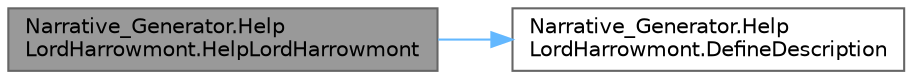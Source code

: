 digraph "Narrative_Generator.HelpLordHarrowmont.HelpLordHarrowmont"
{
 // LATEX_PDF_SIZE
  bgcolor="transparent";
  edge [fontname=Helvetica,fontsize=10,labelfontname=Helvetica,labelfontsize=10];
  node [fontname=Helvetica,fontsize=10,shape=box,height=0.2,width=0.4];
  rankdir="LR";
  Node1 [label="Narrative_Generator.Help\lLordHarrowmont.HelpLordHarrowmont",height=0.2,width=0.4,color="gray40", fillcolor="grey60", style="filled", fontcolor="black",tooltip="A constructor based only on the state of the story world."];
  Node1 -> Node2 [color="steelblue1",style="solid"];
  Node2 [label="Narrative_Generator.Help\lLordHarrowmont.DefineDescription",height=0.2,width=0.4,color="grey40", fillcolor="white", style="filled",URL="$class_narrative___generator_1_1_help_lord_harrowmont.html#a3b12768bfc1629135e07400f32bcc702",tooltip="A method that creates a description of the action."];
}
